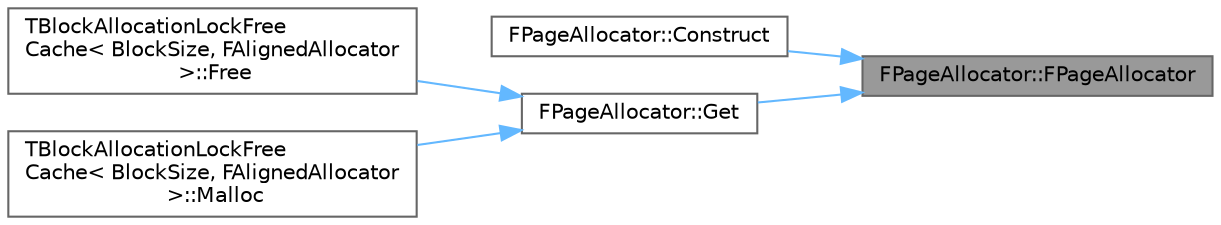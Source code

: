 digraph "FPageAllocator::FPageAllocator"
{
 // INTERACTIVE_SVG=YES
 // LATEX_PDF_SIZE
  bgcolor="transparent";
  edge [fontname=Helvetica,fontsize=10,labelfontname=Helvetica,labelfontsize=10];
  node [fontname=Helvetica,fontsize=10,shape=box,height=0.2,width=0.4];
  rankdir="RL";
  Node1 [id="Node000001",label="FPageAllocator::FPageAllocator",height=0.2,width=0.4,color="gray40", fillcolor="grey60", style="filled", fontcolor="black",tooltip=" "];
  Node1 -> Node2 [id="edge1_Node000001_Node000002",dir="back",color="steelblue1",style="solid",tooltip=" "];
  Node2 [id="Node000002",label="FPageAllocator::Construct",height=0.2,width=0.4,color="grey40", fillcolor="white", style="filled",URL="$d7/d1e/classFPageAllocator.html#a9a49a59122da851e63dce71178a70ecb",tooltip=" "];
  Node1 -> Node3 [id="edge2_Node000001_Node000003",dir="back",color="steelblue1",style="solid",tooltip=" "];
  Node3 [id="Node000003",label="FPageAllocator::Get",height=0.2,width=0.4,color="grey40", fillcolor="white", style="filled",URL="$d7/d1e/classFPageAllocator.html#a22f6721d6fbcc80fdb184939b4c49e46",tooltip=" "];
  Node3 -> Node4 [id="edge3_Node000003_Node000004",dir="back",color="steelblue1",style="solid",tooltip=" "];
  Node4 [id="Node000004",label="TBlockAllocationLockFree\lCache\< BlockSize, FAlignedAllocator\l \>::Free",height=0.2,width=0.4,color="grey40", fillcolor="white", style="filled",URL="$d1/d81/classTBlockAllocationLockFreeCache.html#ae5d3de496aa033d8adbc8b669cfb5c91",tooltip=" "];
  Node3 -> Node5 [id="edge4_Node000003_Node000005",dir="back",color="steelblue1",style="solid",tooltip=" "];
  Node5 [id="Node000005",label="TBlockAllocationLockFree\lCache\< BlockSize, FAlignedAllocator\l \>::Malloc",height=0.2,width=0.4,color="grey40", fillcolor="white", style="filled",URL="$d1/d81/classTBlockAllocationLockFreeCache.html#a7160428848e34ec3ac0e68570f9e99f4",tooltip=" "];
}
